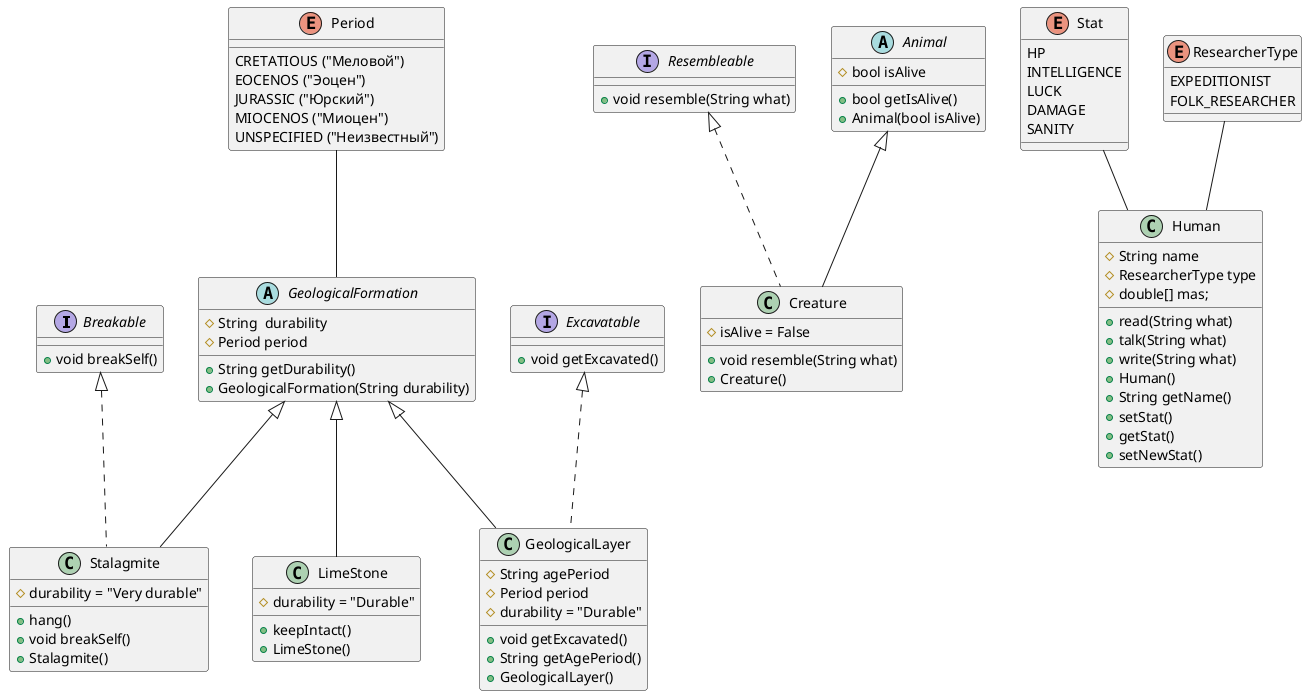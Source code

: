 @startuml

interface Breakable{
    + void breakSelf()
}
interface Resembleable{
    + void resemble(String what)
}
interface Excavatable{
    + void getExcavated()
}

Stat -- Human
ResearcherType -- Human
class Human{
     # String name
     # ResearcherType type
     # double[] mas;
     + read(String what)
     + talk(String what)
     + write(String what)
     + Human()
     + String getName()
     + setStat()
     + getStat()
     + setNewStat()

}

Period -- GeologicalFormation
abstract class GeologicalFormation{
    # String  durability
    # Period period
    + String getDurability()
    + GeologicalFormation(String durability)
}
abstract class Animal{
    # bool isAlive
    + bool getIsAlive()
    + Animal(bool isAlive)
}

enum Stat{
    HP
    INTELLIGENCE
    LUCK
    DAMAGE
    SANITY
}
enum Period{
    CRETATIOUS ("Меловой")
    EOCENOS ("Эоцен")
    JURASSIC ("Юрский")
    MIOCENOS ("Миоцен")
    UNSPECIFIED ("Неизвестный")
}
enum ResearcherType{
    EXPEDITIONIST
    FOLK_RESEARCHER
}

class Creature extends Animal implements Resembleable{
    # isAlive = False
    + void resemble(String what)
    + Creature()
}
class GeologicalLayer extends GeologicalFormation implements Excavatable{
    # String agePeriod
    # Period period
    #durability = "Durable"
    + void getExcavated()
    + String getAgePeriod()
    + GeologicalLayer()
}
class Stalagmite extends GeologicalFormation implements Breakable{
    # durability = "Very durable"
    + hang()
    + void breakSelf()
    + Stalagmite()
}
class LimeStone extends GeologicalFormation{
    # durability = "Durable"
    + keepIntact()
    + LimeStone()
}
@enduml
